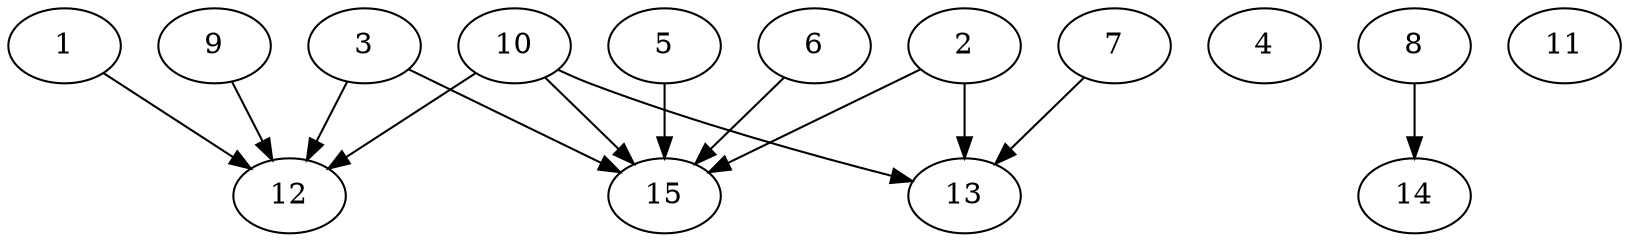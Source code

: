 // DAG automatically generated by daggen at Thu Oct  3 13:59:27 2019
// ./daggen --dot -n 15 --ccr 0.4 --fat 0.9 --regular 0.5 --density 0.5 --mindata 5242880 --maxdata 52428800 
digraph G {
  1 [size="46133760", alpha="0.02", expect_size="18453504"] 
  1 -> 12 [size ="18453504"]
  2 [size="126208000", alpha="0.03", expect_size="50483200"] 
  2 -> 13 [size ="50483200"]
  2 -> 15 [size ="50483200"]
  3 [size="105318400", alpha="0.09", expect_size="42127360"] 
  3 -> 12 [size ="42127360"]
  3 -> 15 [size ="42127360"]
  4 [size="41958400", alpha="0.13", expect_size="16783360"] 
  5 [size="101557760", alpha="0.16", expect_size="40623104"] 
  5 -> 15 [size ="40623104"]
  6 [size="54650880", alpha="0.01", expect_size="21860352"] 
  6 -> 15 [size ="21860352"]
  7 [size="36208640", alpha="0.01", expect_size="14483456"] 
  7 -> 13 [size ="14483456"]
  8 [size="70832640", alpha="0.05", expect_size="28333056"] 
  8 -> 14 [size ="28333056"]
  9 [size="37079040", alpha="0.10", expect_size="14831616"] 
  9 -> 12 [size ="14831616"]
  10 [size="57525760", alpha="0.20", expect_size="23010304"] 
  10 -> 12 [size ="23010304"]
  10 -> 13 [size ="23010304"]
  10 -> 15 [size ="23010304"]
  11 [size="81779200", alpha="0.08", expect_size="32711680"] 
  12 [size="90831360", alpha="0.15", expect_size="36332544"] 
  13 [size="109570560", alpha="0.01", expect_size="43828224"] 
  14 [size="47178240", alpha="0.07", expect_size="18871296"] 
  15 [size="124236800", alpha="0.05", expect_size="49694720"] 
}
